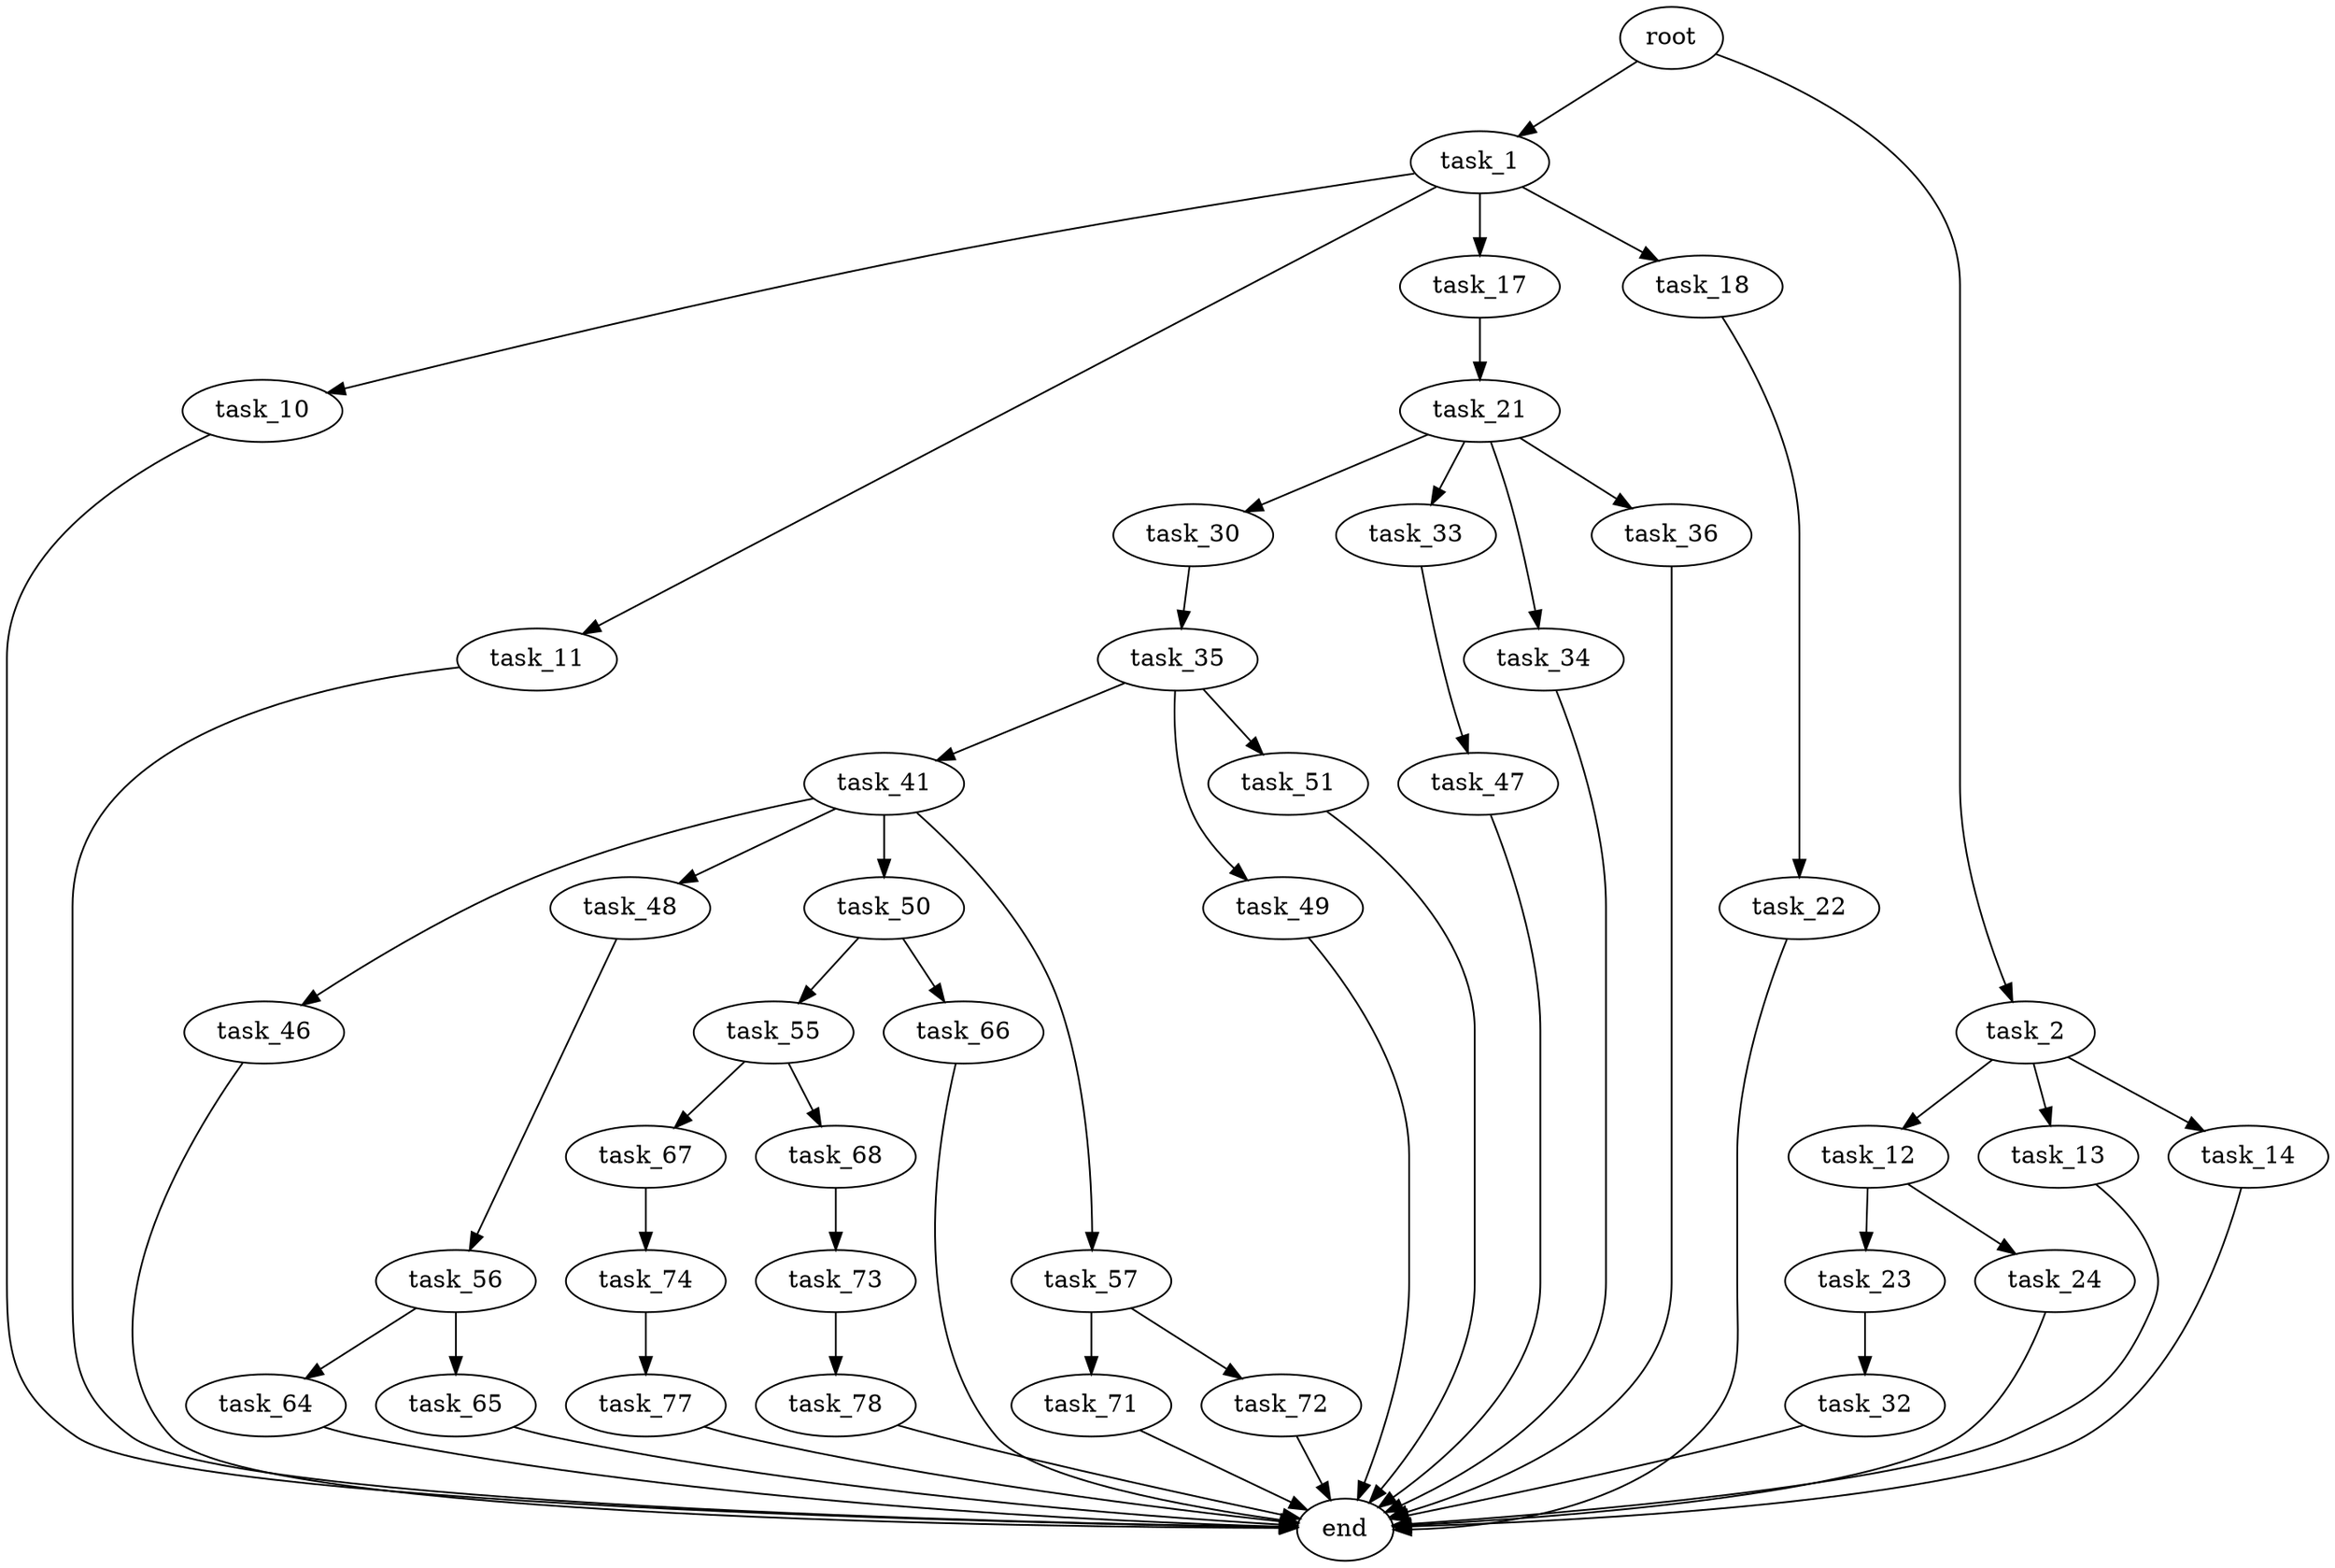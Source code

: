 digraph G {
  root [size="0.000000"];
  task_1 [size="56807118977.000000"];
  task_2 [size="8589934592.000000"];
  task_10 [size="34070264715.000000"];
  task_11 [size="134970412725.000000"];
  task_17 [size="526240253204.000000"];
  task_18 [size="13112579516.000000"];
  task_12 [size="12011199694.000000"];
  task_13 [size="28991029248.000000"];
  task_14 [size="549755813888.000000"];
  end [size="0.000000"];
  task_23 [size="849268693.000000"];
  task_24 [size="43688288502.000000"];
  task_21 [size="5726443948.000000"];
  task_22 [size="3265224404.000000"];
  task_30 [size="4365229419.000000"];
  task_33 [size="24775977334.000000"];
  task_34 [size="11170036744.000000"];
  task_36 [size="68719476736.000000"];
  task_32 [size="5316143242.000000"];
  task_35 [size="46270708892.000000"];
  task_47 [size="4518625420.000000"];
  task_41 [size="8589934592.000000"];
  task_49 [size="1360650211.000000"];
  task_51 [size="3258258441.000000"];
  task_46 [size="7525495666.000000"];
  task_48 [size="2101305578.000000"];
  task_50 [size="13150992675.000000"];
  task_57 [size="134217728000.000000"];
  task_56 [size="864331782345.000000"];
  task_55 [size="90271970827.000000"];
  task_66 [size="4160185762.000000"];
  task_67 [size="81822713753.000000"];
  task_68 [size="8687656924.000000"];
  task_64 [size="1326813339.000000"];
  task_65 [size="48781061969.000000"];
  task_71 [size="368293445632.000000"];
  task_72 [size="782757789696.000000"];
  task_74 [size="8589934592.000000"];
  task_73 [size="549755813888.000000"];
  task_78 [size="1834581806.000000"];
  task_77 [size="134217728000.000000"];

  root -> task_1 [size="1.000000"];
  root -> task_2 [size="1.000000"];
  task_1 -> task_10 [size="75497472.000000"];
  task_1 -> task_11 [size="75497472.000000"];
  task_1 -> task_17 [size="75497472.000000"];
  task_1 -> task_18 [size="75497472.000000"];
  task_2 -> task_12 [size="33554432.000000"];
  task_2 -> task_13 [size="33554432.000000"];
  task_2 -> task_14 [size="33554432.000000"];
  task_10 -> end [size="1.000000"];
  task_11 -> end [size="1.000000"];
  task_17 -> task_21 [size="838860800.000000"];
  task_18 -> task_22 [size="301989888.000000"];
  task_12 -> task_23 [size="209715200.000000"];
  task_12 -> task_24 [size="209715200.000000"];
  task_13 -> end [size="1.000000"];
  task_14 -> end [size="1.000000"];
  task_23 -> task_32 [size="33554432.000000"];
  task_24 -> end [size="1.000000"];
  task_21 -> task_30 [size="134217728.000000"];
  task_21 -> task_33 [size="134217728.000000"];
  task_21 -> task_34 [size="134217728.000000"];
  task_21 -> task_36 [size="134217728.000000"];
  task_22 -> end [size="1.000000"];
  task_30 -> task_35 [size="75497472.000000"];
  task_33 -> task_47 [size="411041792.000000"];
  task_34 -> end [size="1.000000"];
  task_36 -> end [size="1.000000"];
  task_32 -> end [size="1.000000"];
  task_35 -> task_41 [size="75497472.000000"];
  task_35 -> task_49 [size="75497472.000000"];
  task_35 -> task_51 [size="75497472.000000"];
  task_47 -> end [size="1.000000"];
  task_41 -> task_46 [size="33554432.000000"];
  task_41 -> task_48 [size="33554432.000000"];
  task_41 -> task_50 [size="33554432.000000"];
  task_41 -> task_57 [size="33554432.000000"];
  task_49 -> end [size="1.000000"];
  task_51 -> end [size="1.000000"];
  task_46 -> end [size="1.000000"];
  task_48 -> task_56 [size="75497472.000000"];
  task_50 -> task_55 [size="209715200.000000"];
  task_50 -> task_66 [size="209715200.000000"];
  task_57 -> task_71 [size="209715200.000000"];
  task_57 -> task_72 [size="209715200.000000"];
  task_56 -> task_64 [size="679477248.000000"];
  task_56 -> task_65 [size="679477248.000000"];
  task_55 -> task_67 [size="75497472.000000"];
  task_55 -> task_68 [size="75497472.000000"];
  task_66 -> end [size="1.000000"];
  task_67 -> task_74 [size="301989888.000000"];
  task_68 -> task_73 [size="209715200.000000"];
  task_64 -> end [size="1.000000"];
  task_65 -> end [size="1.000000"];
  task_71 -> end [size="1.000000"];
  task_72 -> end [size="1.000000"];
  task_74 -> task_77 [size="33554432.000000"];
  task_73 -> task_78 [size="536870912.000000"];
  task_78 -> end [size="1.000000"];
  task_77 -> end [size="1.000000"];
}
